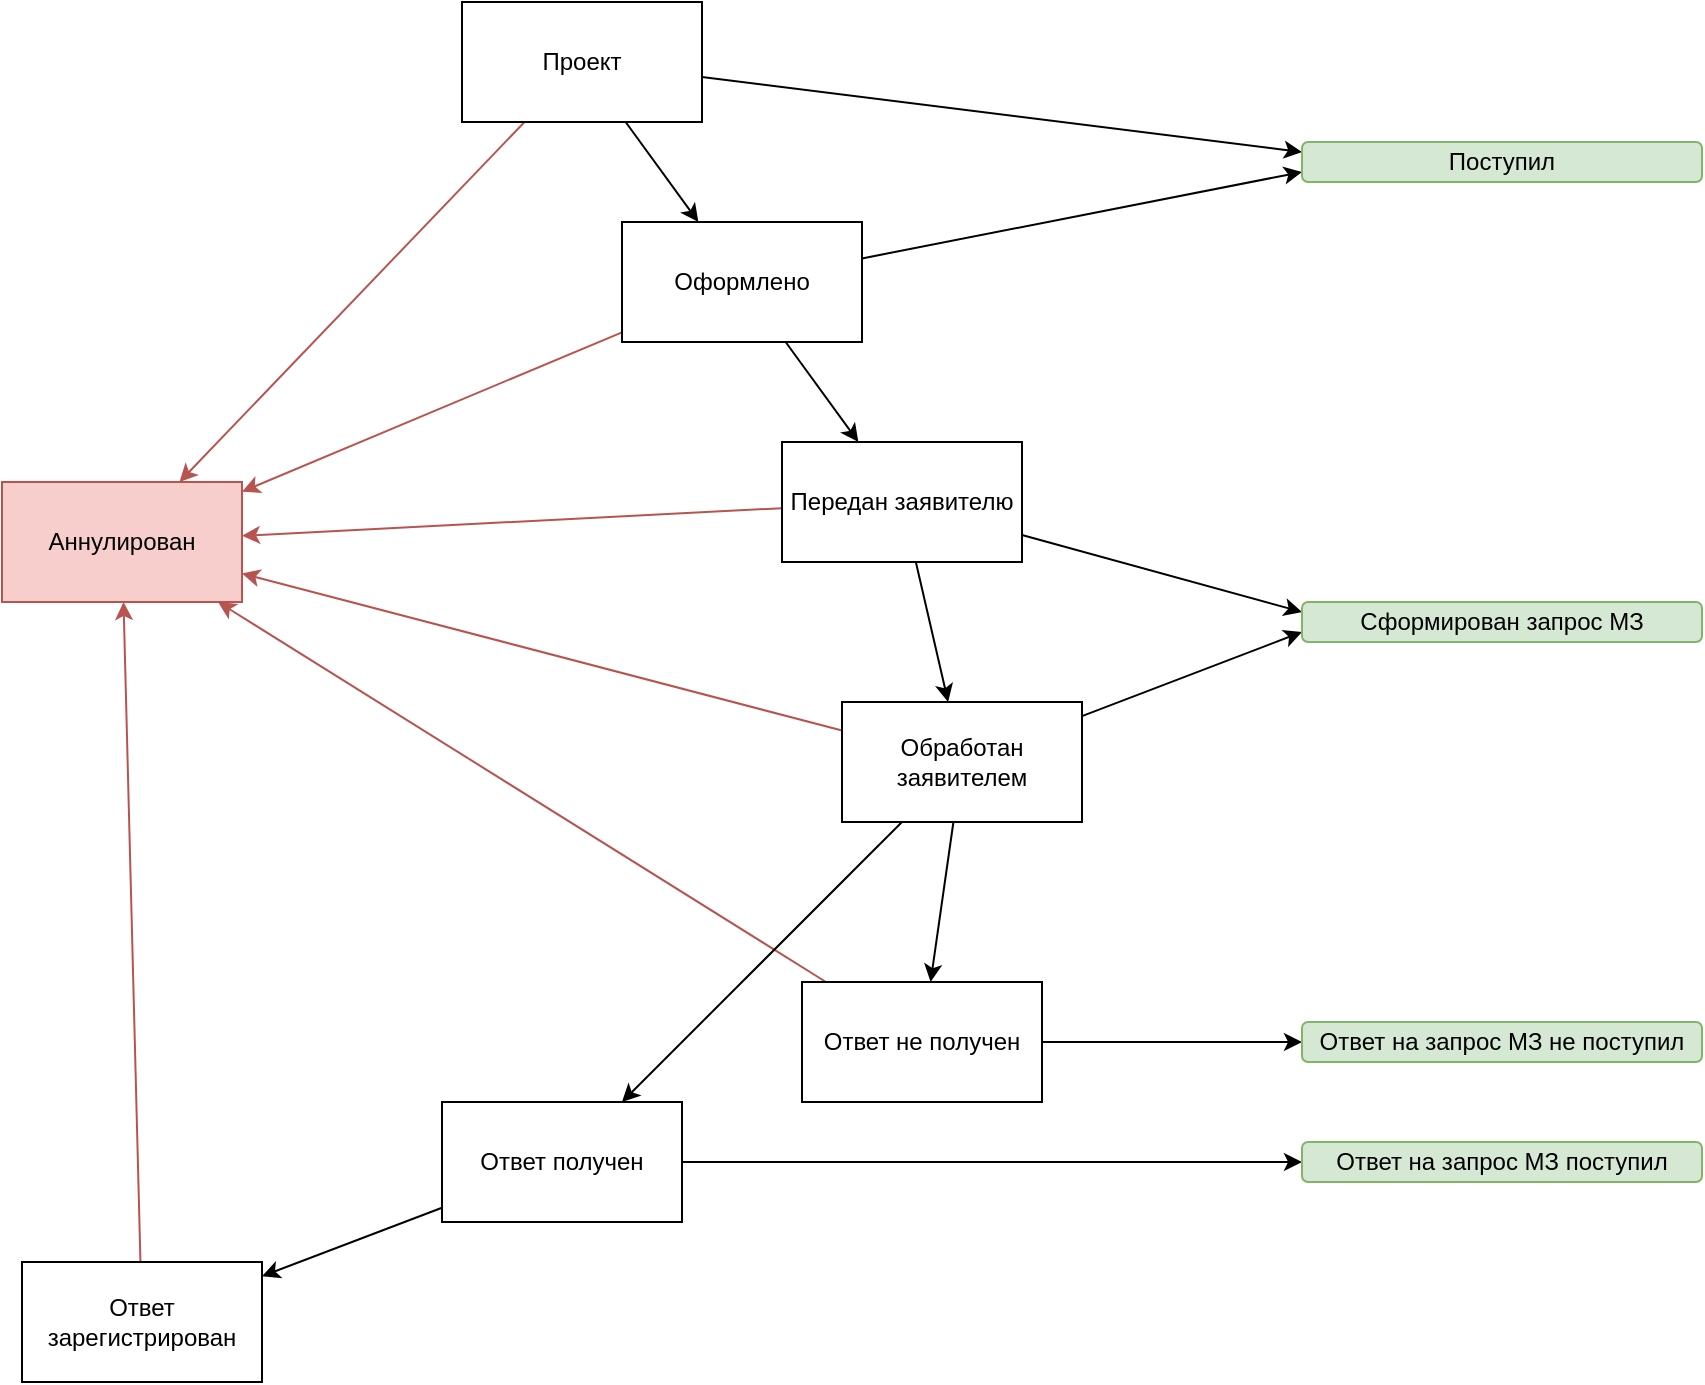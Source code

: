 <mxfile version="20.6.0" type="github">
  <diagram id="DtH2Y51N2P6LpI5TNhch" name="Страница 1">
    <mxGraphModel dx="1469" dy="932" grid="1" gridSize="10" guides="1" tooltips="1" connect="1" arrows="1" fold="1" page="1" pageScale="1" pageWidth="827" pageHeight="1169" math="0" shadow="0">
      <root>
        <mxCell id="0" />
        <mxCell id="1" parent="0" />
        <mxCell id="Z5EfccPca7Q9Xv_PAJAf-9" style="rounded=0;orthogonalLoop=1;jettySize=auto;html=1;" edge="1" parent="1" source="Z5EfccPca7Q9Xv_PAJAf-1" target="Z5EfccPca7Q9Xv_PAJAf-2">
          <mxGeometry relative="1" as="geometry" />
        </mxCell>
        <mxCell id="Z5EfccPca7Q9Xv_PAJAf-20" style="edgeStyle=none;rounded=0;orthogonalLoop=1;jettySize=auto;html=1;fillColor=#f8cecc;strokeColor=#b85450;" edge="1" parent="1" source="Z5EfccPca7Q9Xv_PAJAf-1" target="Z5EfccPca7Q9Xv_PAJAf-7">
          <mxGeometry relative="1" as="geometry" />
        </mxCell>
        <mxCell id="Z5EfccPca7Q9Xv_PAJAf-27" style="edgeStyle=none;rounded=0;orthogonalLoop=1;jettySize=auto;html=1;entryX=0;entryY=0.25;entryDx=0;entryDy=0;" edge="1" parent="1" source="Z5EfccPca7Q9Xv_PAJAf-1" target="Z5EfccPca7Q9Xv_PAJAf-22">
          <mxGeometry relative="1" as="geometry" />
        </mxCell>
        <mxCell id="Z5EfccPca7Q9Xv_PAJAf-1" value="Проект" style="rounded=0;whiteSpace=wrap;html=1;" vertex="1" parent="1">
          <mxGeometry x="220" y="160" width="120" height="60" as="geometry" />
        </mxCell>
        <mxCell id="Z5EfccPca7Q9Xv_PAJAf-10" style="edgeStyle=none;rounded=0;orthogonalLoop=1;jettySize=auto;html=1;" edge="1" parent="1" source="Z5EfccPca7Q9Xv_PAJAf-2" target="Z5EfccPca7Q9Xv_PAJAf-3">
          <mxGeometry relative="1" as="geometry" />
        </mxCell>
        <mxCell id="Z5EfccPca7Q9Xv_PAJAf-19" style="edgeStyle=none;rounded=0;orthogonalLoop=1;jettySize=auto;html=1;fillColor=#f8cecc;strokeColor=#b85450;" edge="1" parent="1" source="Z5EfccPca7Q9Xv_PAJAf-2" target="Z5EfccPca7Q9Xv_PAJAf-7">
          <mxGeometry relative="1" as="geometry" />
        </mxCell>
        <mxCell id="Z5EfccPca7Q9Xv_PAJAf-25" style="edgeStyle=none;rounded=0;orthogonalLoop=1;jettySize=auto;html=1;entryX=0;entryY=0.75;entryDx=0;entryDy=0;" edge="1" parent="1" source="Z5EfccPca7Q9Xv_PAJAf-2" target="Z5EfccPca7Q9Xv_PAJAf-22">
          <mxGeometry relative="1" as="geometry" />
        </mxCell>
        <mxCell id="Z5EfccPca7Q9Xv_PAJAf-2" value="Оформлено" style="rounded=0;whiteSpace=wrap;html=1;" vertex="1" parent="1">
          <mxGeometry x="300" y="270" width="120" height="60" as="geometry" />
        </mxCell>
        <mxCell id="Z5EfccPca7Q9Xv_PAJAf-11" style="edgeStyle=none;rounded=0;orthogonalLoop=1;jettySize=auto;html=1;" edge="1" parent="1" source="Z5EfccPca7Q9Xv_PAJAf-3" target="Z5EfccPca7Q9Xv_PAJAf-8">
          <mxGeometry relative="1" as="geometry" />
        </mxCell>
        <mxCell id="Z5EfccPca7Q9Xv_PAJAf-18" style="edgeStyle=none;rounded=0;orthogonalLoop=1;jettySize=auto;html=1;fillColor=#f8cecc;strokeColor=#b85450;" edge="1" parent="1" source="Z5EfccPca7Q9Xv_PAJAf-3" target="Z5EfccPca7Q9Xv_PAJAf-7">
          <mxGeometry relative="1" as="geometry" />
        </mxCell>
        <mxCell id="Z5EfccPca7Q9Xv_PAJAf-26" style="edgeStyle=none;rounded=0;orthogonalLoop=1;jettySize=auto;html=1;entryX=0;entryY=0.25;entryDx=0;entryDy=0;" edge="1" parent="1" source="Z5EfccPca7Q9Xv_PAJAf-3" target="Z5EfccPca7Q9Xv_PAJAf-21">
          <mxGeometry relative="1" as="geometry">
            <mxPoint x="580" y="410.0" as="targetPoint" />
          </mxGeometry>
        </mxCell>
        <mxCell id="Z5EfccPca7Q9Xv_PAJAf-3" value="Передан заявителю" style="rounded=0;whiteSpace=wrap;html=1;" vertex="1" parent="1">
          <mxGeometry x="380" y="380" width="120" height="60" as="geometry" />
        </mxCell>
        <mxCell id="Z5EfccPca7Q9Xv_PAJAf-15" style="edgeStyle=none;rounded=0;orthogonalLoop=1;jettySize=auto;html=1;fillColor=#f8cecc;strokeColor=#b85450;" edge="1" parent="1" source="Z5EfccPca7Q9Xv_PAJAf-4" target="Z5EfccPca7Q9Xv_PAJAf-7">
          <mxGeometry relative="1" as="geometry" />
        </mxCell>
        <mxCell id="Z5EfccPca7Q9Xv_PAJAf-4" value="Ответ зарегистрирован" style="rounded=0;whiteSpace=wrap;html=1;" vertex="1" parent="1">
          <mxGeometry y="790" width="120" height="60" as="geometry" />
        </mxCell>
        <mxCell id="Z5EfccPca7Q9Xv_PAJAf-14" style="edgeStyle=none;rounded=0;orthogonalLoop=1;jettySize=auto;html=1;" edge="1" parent="1" source="Z5EfccPca7Q9Xv_PAJAf-5" target="Z5EfccPca7Q9Xv_PAJAf-4">
          <mxGeometry relative="1" as="geometry" />
        </mxCell>
        <mxCell id="Z5EfccPca7Q9Xv_PAJAf-16" style="edgeStyle=none;rounded=0;orthogonalLoop=1;jettySize=auto;html=1;fillColor=#f8cecc;strokeColor=#b85450;" edge="1" parent="1" source="Z5EfccPca7Q9Xv_PAJAf-6" target="Z5EfccPca7Q9Xv_PAJAf-7">
          <mxGeometry relative="1" as="geometry" />
        </mxCell>
        <mxCell id="Z5EfccPca7Q9Xv_PAJAf-32" style="edgeStyle=none;rounded=0;orthogonalLoop=1;jettySize=auto;html=1;entryX=0;entryY=0.5;entryDx=0;entryDy=0;" edge="1" parent="1" source="Z5EfccPca7Q9Xv_PAJAf-5" target="Z5EfccPca7Q9Xv_PAJAf-24">
          <mxGeometry relative="1" as="geometry" />
        </mxCell>
        <mxCell id="Z5EfccPca7Q9Xv_PAJAf-5" value="Ответ получен" style="rounded=0;whiteSpace=wrap;html=1;" vertex="1" parent="1">
          <mxGeometry x="210" y="710" width="120" height="60" as="geometry" />
        </mxCell>
        <mxCell id="Z5EfccPca7Q9Xv_PAJAf-31" style="edgeStyle=none;rounded=0;orthogonalLoop=1;jettySize=auto;html=1;" edge="1" parent="1" source="Z5EfccPca7Q9Xv_PAJAf-6" target="Z5EfccPca7Q9Xv_PAJAf-23">
          <mxGeometry relative="1" as="geometry" />
        </mxCell>
        <mxCell id="Z5EfccPca7Q9Xv_PAJAf-6" value="Ответ не получен" style="rounded=0;whiteSpace=wrap;html=1;" vertex="1" parent="1">
          <mxGeometry x="390" y="650" width="120" height="60" as="geometry" />
        </mxCell>
        <mxCell id="Z5EfccPca7Q9Xv_PAJAf-7" value="Аннулирован" style="rounded=0;whiteSpace=wrap;html=1;fillColor=#f8cecc;strokeColor=#b85450;" vertex="1" parent="1">
          <mxGeometry x="-10" y="400" width="120" height="60" as="geometry" />
        </mxCell>
        <mxCell id="Z5EfccPca7Q9Xv_PAJAf-12" style="edgeStyle=none;rounded=0;orthogonalLoop=1;jettySize=auto;html=1;" edge="1" parent="1" source="Z5EfccPca7Q9Xv_PAJAf-8" target="Z5EfccPca7Q9Xv_PAJAf-6">
          <mxGeometry relative="1" as="geometry" />
        </mxCell>
        <mxCell id="Z5EfccPca7Q9Xv_PAJAf-13" style="edgeStyle=none;rounded=0;orthogonalLoop=1;jettySize=auto;html=1;" edge="1" parent="1" source="Z5EfccPca7Q9Xv_PAJAf-8" target="Z5EfccPca7Q9Xv_PAJAf-5">
          <mxGeometry relative="1" as="geometry" />
        </mxCell>
        <mxCell id="Z5EfccPca7Q9Xv_PAJAf-17" style="edgeStyle=none;rounded=0;orthogonalLoop=1;jettySize=auto;html=1;fillColor=#f8cecc;strokeColor=#b85450;" edge="1" parent="1" source="Z5EfccPca7Q9Xv_PAJAf-8" target="Z5EfccPca7Q9Xv_PAJAf-7">
          <mxGeometry relative="1" as="geometry" />
        </mxCell>
        <mxCell id="Z5EfccPca7Q9Xv_PAJAf-28" style="edgeStyle=none;rounded=0;orthogonalLoop=1;jettySize=auto;html=1;entryX=0;entryY=0.75;entryDx=0;entryDy=0;" edge="1" parent="1" source="Z5EfccPca7Q9Xv_PAJAf-8" target="Z5EfccPca7Q9Xv_PAJAf-21">
          <mxGeometry relative="1" as="geometry" />
        </mxCell>
        <mxCell id="Z5EfccPca7Q9Xv_PAJAf-8" value="Обработан заявителем" style="rounded=0;whiteSpace=wrap;html=1;" vertex="1" parent="1">
          <mxGeometry x="410" y="510" width="120" height="60" as="geometry" />
        </mxCell>
        <mxCell id="Z5EfccPca7Q9Xv_PAJAf-21" value="Сформирован запрос МЗ" style="rounded=1;whiteSpace=wrap;html=1;fillColor=#d5e8d4;strokeColor=#82b366;" vertex="1" parent="1">
          <mxGeometry x="640" y="460" width="200" height="20" as="geometry" />
        </mxCell>
        <mxCell id="Z5EfccPca7Q9Xv_PAJAf-22" value="Поступил" style="rounded=1;whiteSpace=wrap;html=1;fillColor=#d5e8d4;strokeColor=#82b366;" vertex="1" parent="1">
          <mxGeometry x="640" y="230" width="200" height="20" as="geometry" />
        </mxCell>
        <mxCell id="Z5EfccPca7Q9Xv_PAJAf-23" value="Ответ на запрос МЗ не поступил" style="rounded=1;whiteSpace=wrap;html=1;fillColor=#d5e8d4;strokeColor=#82b366;" vertex="1" parent="1">
          <mxGeometry x="640" y="670" width="200" height="20" as="geometry" />
        </mxCell>
        <mxCell id="Z5EfccPca7Q9Xv_PAJAf-24" value="Ответ на запрос МЗ поступил" style="rounded=1;whiteSpace=wrap;html=1;fillColor=#d5e8d4;strokeColor=#82b366;" vertex="1" parent="1">
          <mxGeometry x="640" y="730" width="200" height="20" as="geometry" />
        </mxCell>
      </root>
    </mxGraphModel>
  </diagram>
</mxfile>
